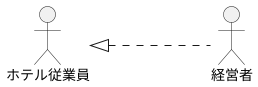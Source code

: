 @startuml ユースケース図
left to right direction

actor 経営者 as host
actor ホテル従業員 as you

you <|-[dashed]-- host  
@enduml